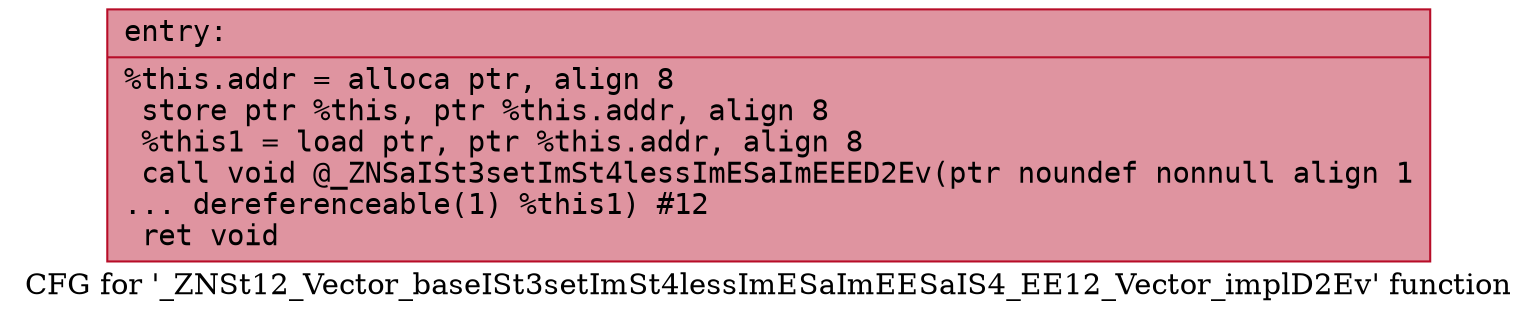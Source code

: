 digraph "CFG for '_ZNSt12_Vector_baseISt3setImSt4lessImESaImEESaIS4_EE12_Vector_implD2Ev' function" {
	label="CFG for '_ZNSt12_Vector_baseISt3setImSt4lessImESaImEESaIS4_EE12_Vector_implD2Ev' function";

	Node0x560dca0f8e40 [shape=record,color="#b70d28ff", style=filled, fillcolor="#b70d2870" fontname="Courier",label="{entry:\l|  %this.addr = alloca ptr, align 8\l  store ptr %this, ptr %this.addr, align 8\l  %this1 = load ptr, ptr %this.addr, align 8\l  call void @_ZNSaISt3setImSt4lessImESaImEEED2Ev(ptr noundef nonnull align 1\l... dereferenceable(1) %this1) #12\l  ret void\l}"];
}
